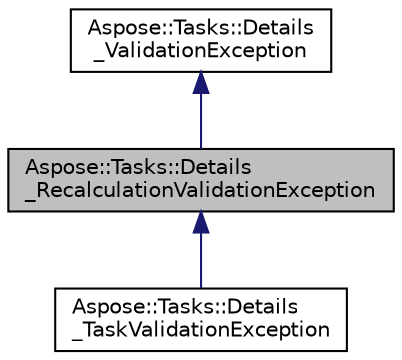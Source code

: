 digraph "Aspose::Tasks::Details_RecalculationValidationException"
{
 // LATEX_PDF_SIZE
  edge [fontname="Helvetica",fontsize="10",labelfontname="Helvetica",labelfontsize="10"];
  node [fontname="Helvetica",fontsize="10",shape=record];
  Node1 [label="Aspose::Tasks::Details\l_RecalculationValidationException",height=0.2,width=0.4,color="black", fillcolor="grey75", style="filled", fontcolor="black",tooltip="Represents an exception which is thrown when errors are found in project after recalculation."];
  Node2 -> Node1 [dir="back",color="midnightblue",fontsize="10",style="solid",fontname="Helvetica"];
  Node2 [label="Aspose::Tasks::Details\l_ValidationException",height=0.2,width=0.4,color="black", fillcolor="white", style="filled",URL="$class_aspose_1_1_tasks_1_1_details___validation_exception.html",tooltip="Represents an exception which is thrown when errors are found during validation of entity."];
  Node1 -> Node3 [dir="back",color="midnightblue",fontsize="10",style="solid",fontname="Helvetica"];
  Node3 [label="Aspose::Tasks::Details\l_TaskValidationException",height=0.2,width=0.4,color="black", fillcolor="white", style="filled",URL="$class_aspose_1_1_tasks_1_1_details___task_validation_exception.html",tooltip="Represents an exception which is thrown when errors are found in project's tasks after recalculation."];
}
